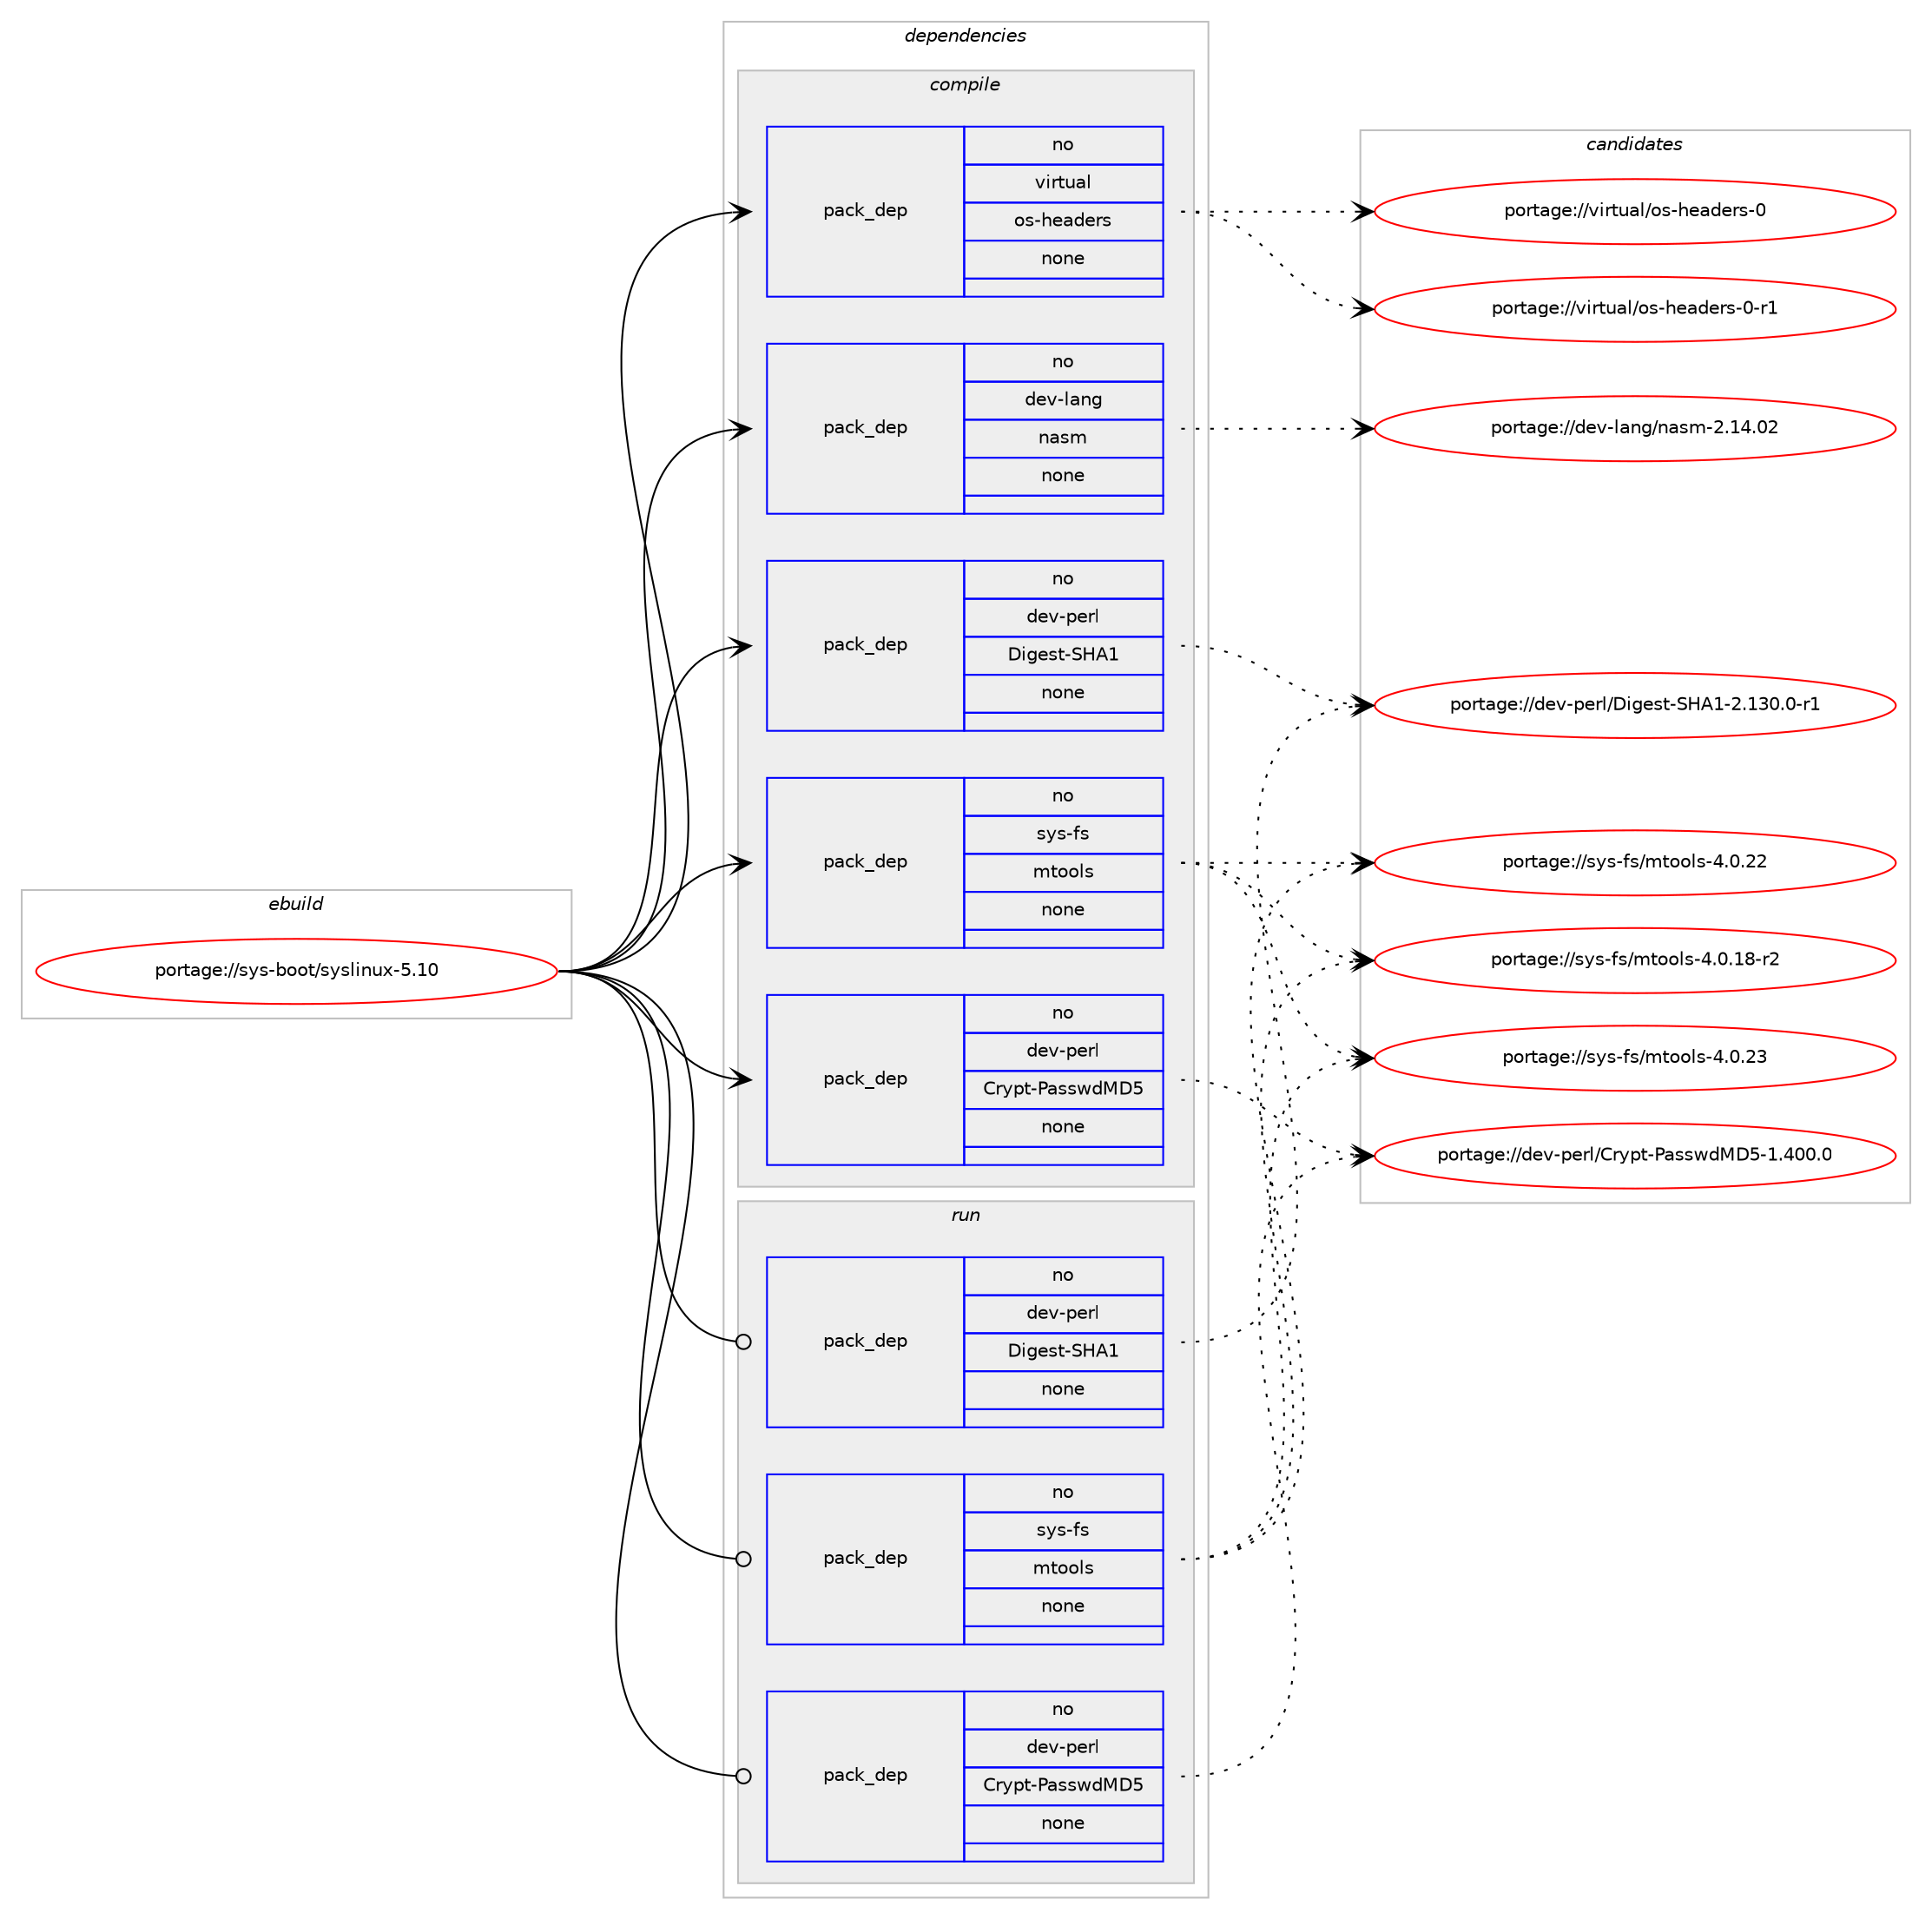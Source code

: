 digraph prolog {

# *************
# Graph options
# *************

newrank=true;
concentrate=true;
compound=true;
graph [rankdir=LR,fontname=Helvetica,fontsize=10,ranksep=1.5];#, ranksep=2.5, nodesep=0.2];
edge  [arrowhead=vee];
node  [fontname=Helvetica,fontsize=10];

# **********
# The ebuild
# **********

subgraph cluster_leftcol {
color=gray;
rank=same;
label=<<i>ebuild</i>>;
id [label="portage://sys-boot/syslinux-5.10", color=red, width=4, href="../sys-boot/syslinux-5.10.svg"];
}

# ****************
# The dependencies
# ****************

subgraph cluster_midcol {
color=gray;
label=<<i>dependencies</i>>;
subgraph cluster_compile {
fillcolor="#eeeeee";
style=filled;
label=<<i>compile</i>>;
subgraph pack21924 {
dependency27300 [label=<<TABLE BORDER="0" CELLBORDER="1" CELLSPACING="0" CELLPADDING="4" WIDTH="220"><TR><TD ROWSPAN="6" CELLPADDING="30">pack_dep</TD></TR><TR><TD WIDTH="110">no</TD></TR><TR><TD>dev-lang</TD></TR><TR><TD>nasm</TD></TR><TR><TD>none</TD></TR><TR><TD></TD></TR></TABLE>>, shape=none, color=blue];
}
id:e -> dependency27300:w [weight=20,style="solid",arrowhead="vee"];
subgraph pack21925 {
dependency27301 [label=<<TABLE BORDER="0" CELLBORDER="1" CELLSPACING="0" CELLPADDING="4" WIDTH="220"><TR><TD ROWSPAN="6" CELLPADDING="30">pack_dep</TD></TR><TR><TD WIDTH="110">no</TD></TR><TR><TD>dev-perl</TD></TR><TR><TD>Crypt-PasswdMD5</TD></TR><TR><TD>none</TD></TR><TR><TD></TD></TR></TABLE>>, shape=none, color=blue];
}
id:e -> dependency27301:w [weight=20,style="solid",arrowhead="vee"];
subgraph pack21926 {
dependency27302 [label=<<TABLE BORDER="0" CELLBORDER="1" CELLSPACING="0" CELLPADDING="4" WIDTH="220"><TR><TD ROWSPAN="6" CELLPADDING="30">pack_dep</TD></TR><TR><TD WIDTH="110">no</TD></TR><TR><TD>dev-perl</TD></TR><TR><TD>Digest-SHA1</TD></TR><TR><TD>none</TD></TR><TR><TD></TD></TR></TABLE>>, shape=none, color=blue];
}
id:e -> dependency27302:w [weight=20,style="solid",arrowhead="vee"];
subgraph pack21927 {
dependency27303 [label=<<TABLE BORDER="0" CELLBORDER="1" CELLSPACING="0" CELLPADDING="4" WIDTH="220"><TR><TD ROWSPAN="6" CELLPADDING="30">pack_dep</TD></TR><TR><TD WIDTH="110">no</TD></TR><TR><TD>sys-fs</TD></TR><TR><TD>mtools</TD></TR><TR><TD>none</TD></TR><TR><TD></TD></TR></TABLE>>, shape=none, color=blue];
}
id:e -> dependency27303:w [weight=20,style="solid",arrowhead="vee"];
subgraph pack21928 {
dependency27304 [label=<<TABLE BORDER="0" CELLBORDER="1" CELLSPACING="0" CELLPADDING="4" WIDTH="220"><TR><TD ROWSPAN="6" CELLPADDING="30">pack_dep</TD></TR><TR><TD WIDTH="110">no</TD></TR><TR><TD>virtual</TD></TR><TR><TD>os-headers</TD></TR><TR><TD>none</TD></TR><TR><TD></TD></TR></TABLE>>, shape=none, color=blue];
}
id:e -> dependency27304:w [weight=20,style="solid",arrowhead="vee"];
}
subgraph cluster_compileandrun {
fillcolor="#eeeeee";
style=filled;
label=<<i>compile and run</i>>;
}
subgraph cluster_run {
fillcolor="#eeeeee";
style=filled;
label=<<i>run</i>>;
subgraph pack21929 {
dependency27305 [label=<<TABLE BORDER="0" CELLBORDER="1" CELLSPACING="0" CELLPADDING="4" WIDTH="220"><TR><TD ROWSPAN="6" CELLPADDING="30">pack_dep</TD></TR><TR><TD WIDTH="110">no</TD></TR><TR><TD>dev-perl</TD></TR><TR><TD>Crypt-PasswdMD5</TD></TR><TR><TD>none</TD></TR><TR><TD></TD></TR></TABLE>>, shape=none, color=blue];
}
id:e -> dependency27305:w [weight=20,style="solid",arrowhead="odot"];
subgraph pack21930 {
dependency27306 [label=<<TABLE BORDER="0" CELLBORDER="1" CELLSPACING="0" CELLPADDING="4" WIDTH="220"><TR><TD ROWSPAN="6" CELLPADDING="30">pack_dep</TD></TR><TR><TD WIDTH="110">no</TD></TR><TR><TD>dev-perl</TD></TR><TR><TD>Digest-SHA1</TD></TR><TR><TD>none</TD></TR><TR><TD></TD></TR></TABLE>>, shape=none, color=blue];
}
id:e -> dependency27306:w [weight=20,style="solid",arrowhead="odot"];
subgraph pack21931 {
dependency27307 [label=<<TABLE BORDER="0" CELLBORDER="1" CELLSPACING="0" CELLPADDING="4" WIDTH="220"><TR><TD ROWSPAN="6" CELLPADDING="30">pack_dep</TD></TR><TR><TD WIDTH="110">no</TD></TR><TR><TD>sys-fs</TD></TR><TR><TD>mtools</TD></TR><TR><TD>none</TD></TR><TR><TD></TD></TR></TABLE>>, shape=none, color=blue];
}
id:e -> dependency27307:w [weight=20,style="solid",arrowhead="odot"];
}
}

# **************
# The candidates
# **************

subgraph cluster_choices {
rank=same;
color=gray;
label=<<i>candidates</i>>;

subgraph choice21924 {
color=black;
nodesep=1;
choice100101118451089711010347110971151094550464952464850 [label="portage://dev-lang/nasm-2.14.02", color=red, width=4,href="../dev-lang/nasm-2.14.02.svg"];
dependency27300:e -> choice100101118451089711010347110971151094550464952464850:w [style=dotted,weight="100"];
}
subgraph choice21925 {
color=black;
nodesep=1;
choice1001011184511210111410847671141211121164580971151151191007768534549465248484648 [label="portage://dev-perl/Crypt-PasswdMD5-1.400.0", color=red, width=4,href="../dev-perl/Crypt-PasswdMD5-1.400.0.svg"];
dependency27301:e -> choice1001011184511210111410847671141211121164580971151151191007768534549465248484648:w [style=dotted,weight="100"];
}
subgraph choice21926 {
color=black;
nodesep=1;
choice100101118451121011141084768105103101115116458372654945504649514846484511449 [label="portage://dev-perl/Digest-SHA1-2.130.0-r1", color=red, width=4,href="../dev-perl/Digest-SHA1-2.130.0-r1.svg"];
dependency27302:e -> choice100101118451121011141084768105103101115116458372654945504649514846484511449:w [style=dotted,weight="100"];
}
subgraph choice21927 {
color=black;
nodesep=1;
choice115121115451021154710911611111110811545524648465051 [label="portage://sys-fs/mtools-4.0.23", color=red, width=4,href="../sys-fs/mtools-4.0.23.svg"];
choice115121115451021154710911611111110811545524648465050 [label="portage://sys-fs/mtools-4.0.22", color=red, width=4,href="../sys-fs/mtools-4.0.22.svg"];
choice1151211154510211547109116111111108115455246484649564511450 [label="portage://sys-fs/mtools-4.0.18-r2", color=red, width=4,href="../sys-fs/mtools-4.0.18-r2.svg"];
dependency27303:e -> choice115121115451021154710911611111110811545524648465051:w [style=dotted,weight="100"];
dependency27303:e -> choice115121115451021154710911611111110811545524648465050:w [style=dotted,weight="100"];
dependency27303:e -> choice1151211154510211547109116111111108115455246484649564511450:w [style=dotted,weight="100"];
}
subgraph choice21928 {
color=black;
nodesep=1;
choice1181051141161179710847111115451041019710010111411545484511449 [label="portage://virtual/os-headers-0-r1", color=red, width=4,href="../virtual/os-headers-0-r1.svg"];
choice118105114116117971084711111545104101971001011141154548 [label="portage://virtual/os-headers-0", color=red, width=4,href="../virtual/os-headers-0.svg"];
dependency27304:e -> choice1181051141161179710847111115451041019710010111411545484511449:w [style=dotted,weight="100"];
dependency27304:e -> choice118105114116117971084711111545104101971001011141154548:w [style=dotted,weight="100"];
}
subgraph choice21929 {
color=black;
nodesep=1;
choice1001011184511210111410847671141211121164580971151151191007768534549465248484648 [label="portage://dev-perl/Crypt-PasswdMD5-1.400.0", color=red, width=4,href="../dev-perl/Crypt-PasswdMD5-1.400.0.svg"];
dependency27305:e -> choice1001011184511210111410847671141211121164580971151151191007768534549465248484648:w [style=dotted,weight="100"];
}
subgraph choice21930 {
color=black;
nodesep=1;
choice100101118451121011141084768105103101115116458372654945504649514846484511449 [label="portage://dev-perl/Digest-SHA1-2.130.0-r1", color=red, width=4,href="../dev-perl/Digest-SHA1-2.130.0-r1.svg"];
dependency27306:e -> choice100101118451121011141084768105103101115116458372654945504649514846484511449:w [style=dotted,weight="100"];
}
subgraph choice21931 {
color=black;
nodesep=1;
choice115121115451021154710911611111110811545524648465051 [label="portage://sys-fs/mtools-4.0.23", color=red, width=4,href="../sys-fs/mtools-4.0.23.svg"];
choice115121115451021154710911611111110811545524648465050 [label="portage://sys-fs/mtools-4.0.22", color=red, width=4,href="../sys-fs/mtools-4.0.22.svg"];
choice1151211154510211547109116111111108115455246484649564511450 [label="portage://sys-fs/mtools-4.0.18-r2", color=red, width=4,href="../sys-fs/mtools-4.0.18-r2.svg"];
dependency27307:e -> choice115121115451021154710911611111110811545524648465051:w [style=dotted,weight="100"];
dependency27307:e -> choice115121115451021154710911611111110811545524648465050:w [style=dotted,weight="100"];
dependency27307:e -> choice1151211154510211547109116111111108115455246484649564511450:w [style=dotted,weight="100"];
}
}

}
